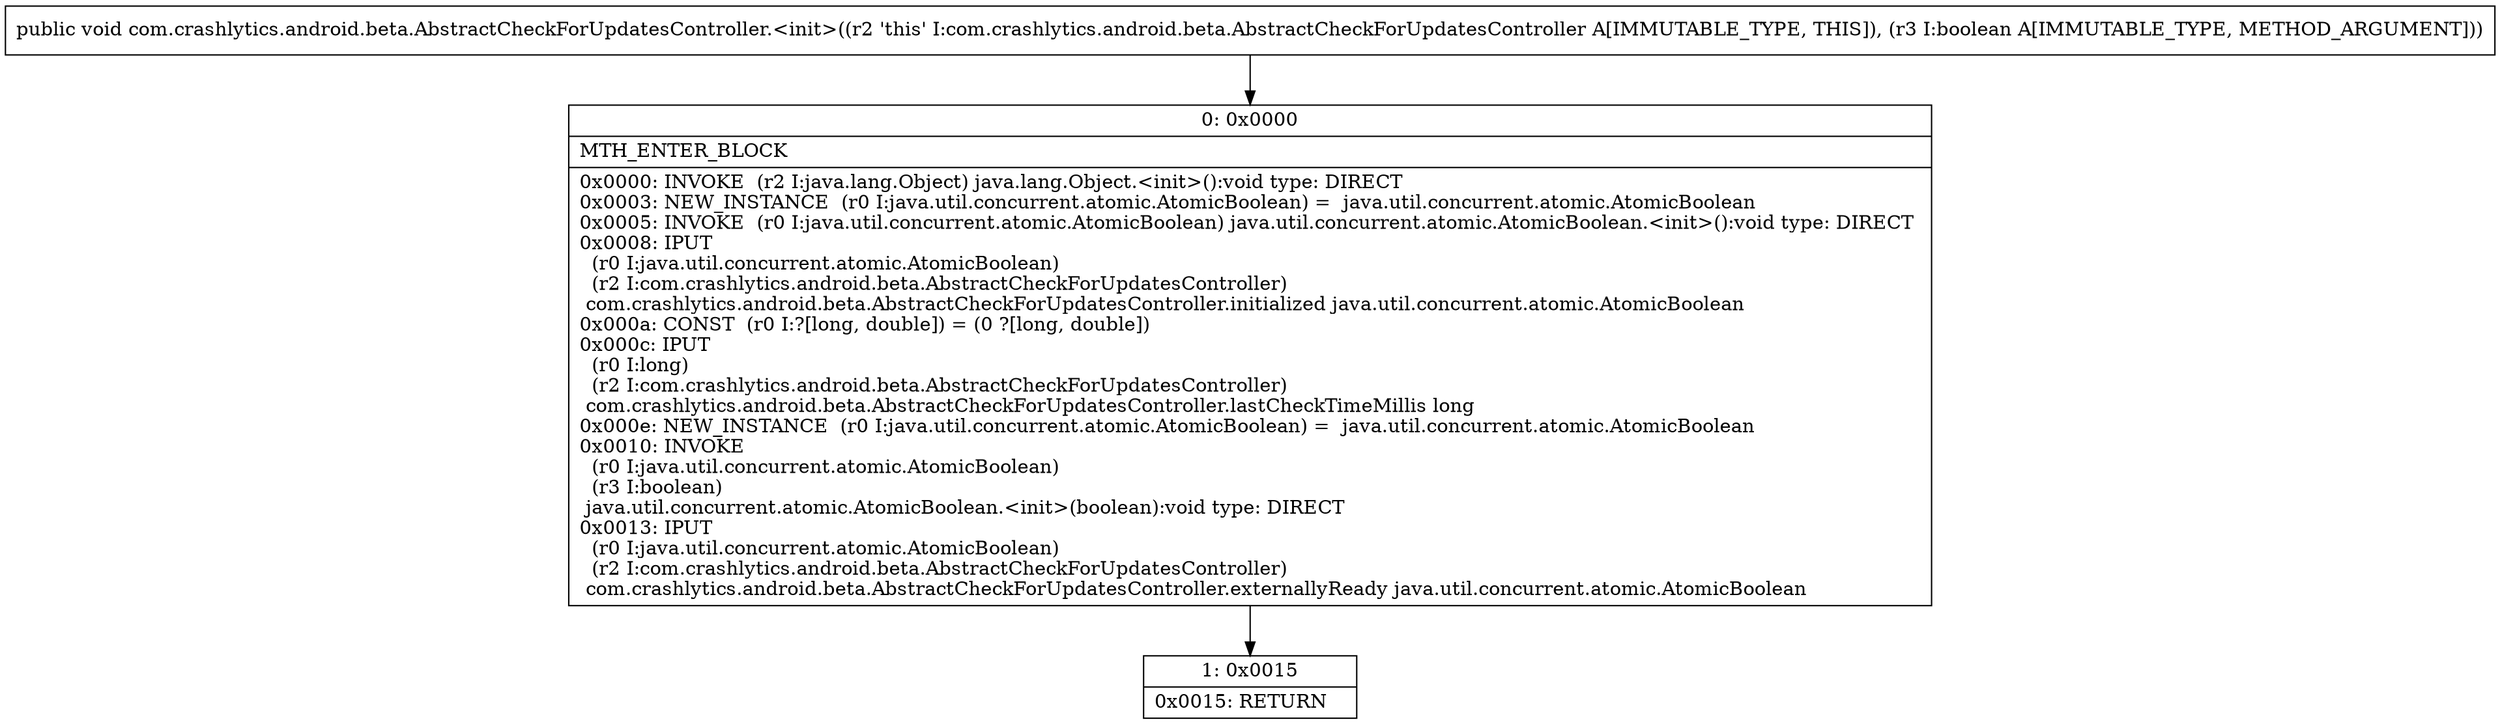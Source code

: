 digraph "CFG forcom.crashlytics.android.beta.AbstractCheckForUpdatesController.\<init\>(Z)V" {
Node_0 [shape=record,label="{0\:\ 0x0000|MTH_ENTER_BLOCK\l|0x0000: INVOKE  (r2 I:java.lang.Object) java.lang.Object.\<init\>():void type: DIRECT \l0x0003: NEW_INSTANCE  (r0 I:java.util.concurrent.atomic.AtomicBoolean) =  java.util.concurrent.atomic.AtomicBoolean \l0x0005: INVOKE  (r0 I:java.util.concurrent.atomic.AtomicBoolean) java.util.concurrent.atomic.AtomicBoolean.\<init\>():void type: DIRECT \l0x0008: IPUT  \l  (r0 I:java.util.concurrent.atomic.AtomicBoolean)\l  (r2 I:com.crashlytics.android.beta.AbstractCheckForUpdatesController)\l com.crashlytics.android.beta.AbstractCheckForUpdatesController.initialized java.util.concurrent.atomic.AtomicBoolean \l0x000a: CONST  (r0 I:?[long, double]) = (0 ?[long, double]) \l0x000c: IPUT  \l  (r0 I:long)\l  (r2 I:com.crashlytics.android.beta.AbstractCheckForUpdatesController)\l com.crashlytics.android.beta.AbstractCheckForUpdatesController.lastCheckTimeMillis long \l0x000e: NEW_INSTANCE  (r0 I:java.util.concurrent.atomic.AtomicBoolean) =  java.util.concurrent.atomic.AtomicBoolean \l0x0010: INVOKE  \l  (r0 I:java.util.concurrent.atomic.AtomicBoolean)\l  (r3 I:boolean)\l java.util.concurrent.atomic.AtomicBoolean.\<init\>(boolean):void type: DIRECT \l0x0013: IPUT  \l  (r0 I:java.util.concurrent.atomic.AtomicBoolean)\l  (r2 I:com.crashlytics.android.beta.AbstractCheckForUpdatesController)\l com.crashlytics.android.beta.AbstractCheckForUpdatesController.externallyReady java.util.concurrent.atomic.AtomicBoolean \l}"];
Node_1 [shape=record,label="{1\:\ 0x0015|0x0015: RETURN   \l}"];
MethodNode[shape=record,label="{public void com.crashlytics.android.beta.AbstractCheckForUpdatesController.\<init\>((r2 'this' I:com.crashlytics.android.beta.AbstractCheckForUpdatesController A[IMMUTABLE_TYPE, THIS]), (r3 I:boolean A[IMMUTABLE_TYPE, METHOD_ARGUMENT])) }"];
MethodNode -> Node_0;
Node_0 -> Node_1;
}

